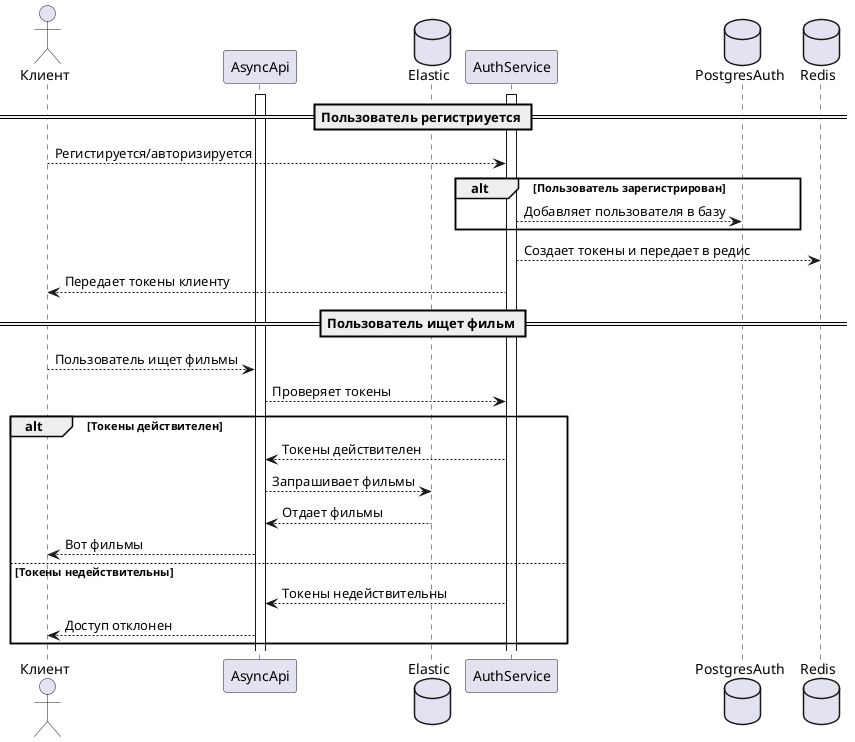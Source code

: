 @startuml
skinparam componentStyle uml2
== Пользователь регистриуется ==
actor Клиент as client
activate AsyncApi
database Elastic
activate AuthService
database PostgresAuth
database Redis

client --> AuthService: Регистируется/авторизируется
alt Пользователь зарегистрирован
    AuthService --> PostgresAuth: Добавляет пользователя в базу
end Пользователь уже существует
AuthService --> Redis: Создает токены и передает в редис
AuthService --> client: Передает токены клиенту
deactivate Redis
== Пользователь ищет фильм ==
client --> AsyncApi: Пользователь ищет фильмы
AsyncApi --> AuthService: Проверяет токены
alt Токены действителен
    AuthService --> AsyncApi: Токены действителен
    AsyncApi --> Elastic: Запрашивает фильмы
    Elastic --> AsyncApi: Отдает фильмы
    AsyncApi --> client: Вот фильмы
else Токены недействительны
    AuthService --> AsyncApi: Токены недействительны
    AsyncApi --> client: Доступ отклонен
end
@enduml